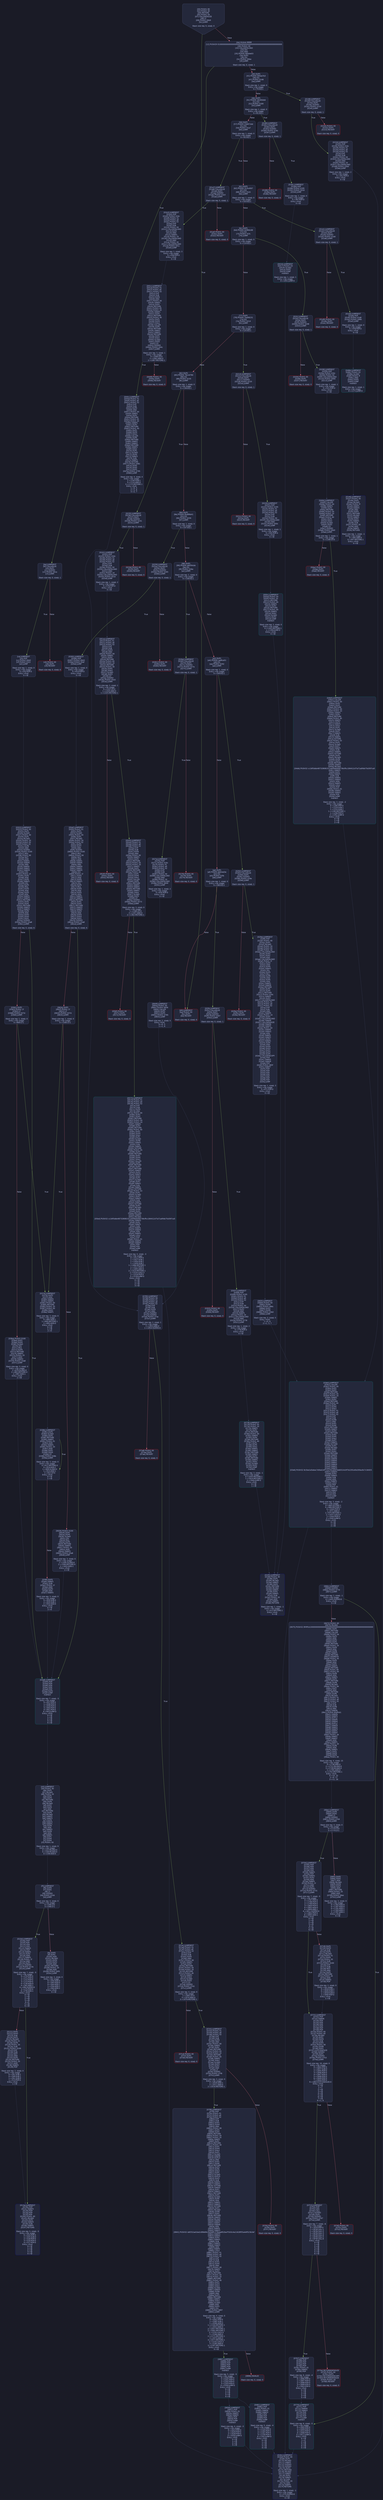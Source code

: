 digraph G {
    node [shape=box, style="filled, rounded", color="#565f89", fontcolor="#c0caf5", fontname="Helvetica", fillcolor="#24283b"];
    edge [color="#414868", fontcolor="#c0caf5", fontname="Helvetica"];
    bgcolor="#1a1b26";
    0 [ label = "[00] PUSH1 80
[02] PUSH1 40
[04] MSTORE
[05] PUSH1 04
[07] CALLDATASIZE
[08] LT
[09] PUSH2 00b9
[0c] JUMPI

Stack size req: 0, sizeΔ: 0
" shape = invhouse]
    1 [ label = "[0d] PUSH4 ffffffff
[12] PUSH29 0100000000000000000000000000000000000000000000000000000000
[30] PUSH1 00
[32] CALLDATALOAD
[33] DIV
[34] AND
[35] PUSH4 06fdde03
[3a] DUP2
[3b] EQ
[3c] PUSH2 00be
[3f] JUMPI

Stack size req: 0, sizeΔ: 1
"]
    2 [ label = "[40] DUP1
[41] PUSH4 095ea7b3
[46] EQ
[47] PUSH2 0148
[4a] JUMPI

Stack size req: 1, sizeΔ: 0
Entry->Op usage:
	0->70:EQ:1
"]
    3 [ label = "[4b] DUP1
[4c] PUSH4 18160ddd
[51] EQ
[52] PUSH2 0180
[55] JUMPI

Stack size req: 1, sizeΔ: 0
Entry->Op usage:
	0->81:EQ:1
"]
    4 [ label = "[56] DUP1
[57] PUSH4 23b872dd
[5c] EQ
[5d] PUSH2 01a7
[60] JUMPI

Stack size req: 1, sizeΔ: 0
Entry->Op usage:
	0->92:EQ:1
"]
    5 [ label = "[61] DUP1
[62] PUSH4 313ce567
[67] EQ
[68] PUSH2 01d1
[6b] JUMPI

Stack size req: 1, sizeΔ: 0
Entry->Op usage:
	0->103:EQ:1
"]
    6 [ label = "[6c] DUP1
[6d] PUSH4 42966c68
[72] EQ
[73] PUSH2 01fc
[76] JUMPI

Stack size req: 1, sizeΔ: 0
Entry->Op usage:
	0->114:EQ:1
"]
    7 [ label = "[77] DUP1
[78] PUSH4 70a08231
[7d] EQ
[7e] PUSH2 0214
[81] JUMPI

Stack size req: 1, sizeΔ: 0
Entry->Op usage:
	0->125:EQ:1
"]
    8 [ label = "[82] DUP1
[83] PUSH4 79cc6790
[88] EQ
[89] PUSH2 0235
[8c] JUMPI

Stack size req: 1, sizeΔ: 0
Entry->Op usage:
	0->136:EQ:1
"]
    9 [ label = "[8d] DUP1
[8e] PUSH4 95d89b41
[93] EQ
[94] PUSH2 0259
[97] JUMPI

Stack size req: 1, sizeΔ: 0
Entry->Op usage:
	0->147:EQ:1
"]
    10 [ label = "[98] DUP1
[99] PUSH4 a9059cbb
[9e] EQ
[9f] PUSH2 026e
[a2] JUMPI

Stack size req: 1, sizeΔ: 0
Entry->Op usage:
	0->158:EQ:1
"]
    11 [ label = "[a3] DUP1
[a4] PUSH4 cae9ca51
[a9] EQ
[aa] PUSH2 0292
[ad] JUMPI

Stack size req: 1, sizeΔ: 0
Entry->Op usage:
	0->169:EQ:1
"]
    12 [ label = "[ae] DUP1
[af] PUSH4 dd62ed3e
[b4] EQ
[b5] PUSH2 02fb
[b8] JUMPI

Stack size req: 1, sizeΔ: 0
Entry->Op usage:
	0->180:EQ:1
"]
    13 [ label = "[b9] JUMPDEST
[ba] PUSH1 00
[bc] DUP1
[bd] REVERT

Stack size req: 0, sizeΔ: 0
" color = "red"]
    14 [ label = "[be] JUMPDEST
[bf] CALLVALUE
[c0] DUP1
[c1] ISZERO
[c2] PUSH2 00ca
[c5] JUMPI

Stack size req: 0, sizeΔ: 1
"]
    15 [ label = "[c6] PUSH1 00
[c8] DUP1
[c9] REVERT

Stack size req: 0, sizeΔ: 0
" color = "red"]
    16 [ label = "[ca] JUMPDEST
[cb] POP
[cc] PUSH2 00d3
[cf] PUSH2 0322
[d2] JUMP

Stack size req: 1, sizeΔ: 0
Entry->Op usage:
	0->203:POP:0
Entry->Exit:
	0->😵
"]
    17 [ label = "[d3] JUMPDEST
[d4] PUSH1 40
[d6] DUP1
[d7] MLOAD
[d8] PUSH1 20
[da] DUP1
[db] DUP3
[dc] MSTORE
[dd] DUP4
[de] MLOAD
[df] DUP2
[e0] DUP4
[e1] ADD
[e2] MSTORE
[e3] DUP4
[e4] MLOAD
[e5] SWAP2
[e6] SWAP3
[e7] DUP4
[e8] SWAP3
[e9] SWAP1
[ea] DUP4
[eb] ADD
[ec] SWAP2
[ed] DUP6
[ee] ADD
[ef] SWAP1
[f0] DUP1
[f1] DUP4
[f2] DUP4
[f3] PUSH1 00

Stack size req: 1, sizeΔ: 9
Entry->Op usage:
	0->222:MLOAD:0
	0->228:MLOAD:0
	0->238:ADD:0
"]
    18 [ label = "[f5] JUMPDEST
[f6] DUP4
[f7] DUP2
[f8] LT
[f9] ISZERO
[fa] PUSH2 010d
[fd] JUMPI

Stack size req: 4, sizeΔ: 0
Entry->Op usage:
	0->248:LT:0
	3->248:LT:1
"]
    19 [ label = "[fe] DUP2
[ff] DUP2
[0100] ADD
[0101] MLOAD
[0102] DUP4
[0103] DUP3
[0104] ADD
[0105] MSTORE
[0106] PUSH1 20
[0108] ADD
[0109] PUSH2 00f5
[010c] JUMP

Stack size req: 3, sizeΔ: 0
Entry->Op usage:
	0->256:ADD:0
	0->260:ADD:0
	0->264:ADD:1
	1->256:ADD:1
	2->260:ADD:1
Entry->Exit:
	0->😵
"]
    20 [ label = "[010d] JUMPDEST
[010e] POP
[010f] POP
[0110] POP
[0111] POP
[0112] SWAP1
[0113] POP
[0114] SWAP1
[0115] DUP2
[0116] ADD
[0117] SWAP1
[0118] PUSH1 1f
[011a] AND
[011b] DUP1
[011c] ISZERO
[011d] PUSH2 013a
[0120] JUMPI

Stack size req: 7, sizeΔ: -5
Entry->Op usage:
	0->270:POP:0
	1->271:POP:0
	2->272:POP:0
	3->273:POP:0
	4->278:ADD:0
	4->282:AND:1
	4->284:ISZERO:0
	5->275:POP:0
	6->278:ADD:1
Entry->Exit:
	0->😵
	1->😵
	2->😵
	3->😵
	4->0
	5->😵
	6->😵
"]
    21 [ label = "[0121] DUP1
[0122] DUP3
[0123] SUB
[0124] DUP1
[0125] MLOAD
[0126] PUSH1 01
[0128] DUP4
[0129] PUSH1 20
[012b] SUB
[012c] PUSH2 0100
[012f] EXP
[0130] SUB
[0131] NOT
[0132] AND
[0133] DUP2
[0134] MSTORE
[0135] PUSH1 20
[0137] ADD
[0138] SWAP2
[0139] POP

Stack size req: 2, sizeΔ: 0
Entry->Op usage:
	0->291:SUB:1
	0->299:SUB:1
	1->291:SUB:0
	1->313:POP:0
Entry->Exit:
	1->😵
"]
    22 [ label = "[013a] JUMPDEST
[013b] POP
[013c] SWAP3
[013d] POP
[013e] POP
[013f] POP
[0140] PUSH1 40
[0142] MLOAD
[0143] DUP1
[0144] SWAP2
[0145] SUB
[0146] SWAP1
[0147] RETURN

Stack size req: 5, sizeΔ: -5
Entry->Op usage:
	0->315:POP:0
	1->325:SUB:0
	2->318:POP:0
	3->319:POP:0
	4->317:POP:0
Entry->Exit:
	0->😵
	1->😵
	2->😵
	3->😵
	4->😵
" color = "darkblue"]
    23 [ label = "[0148] JUMPDEST
[0149] CALLVALUE
[014a] DUP1
[014b] ISZERO
[014c] PUSH2 0154
[014f] JUMPI

Stack size req: 0, sizeΔ: 1
"]
    24 [ label = "[0150] PUSH1 00
[0152] DUP1
[0153] REVERT

Stack size req: 0, sizeΔ: 0
" color = "red"]
    25 [ label = "[0154] JUMPDEST
[0155] POP
[0156] PUSH2 016c
[0159] PUSH1 01
[015b] PUSH1 a0
[015d] PUSH1 02
[015f] EXP
[0160] SUB
[0161] PUSH1 04
[0163] CALLDATALOAD
[0164] AND
[0165] PUSH1 24
[0167] CALLDATALOAD
[0168] PUSH2 03b0
[016b] JUMP

Stack size req: 1, sizeΔ: 2
Entry->Op usage:
	0->341:POP:0
Entry->Exit:
	0->😵
"]
    26 [ label = "[016c] JUMPDEST
[016d] PUSH1 40
[016f] DUP1
[0170] MLOAD
[0171] SWAP2
[0172] ISZERO
[0173] ISZERO
[0174] DUP3
[0175] MSTORE
[0176] MLOAD
[0177] SWAP1
[0178] DUP2
[0179] SWAP1
[017a] SUB
[017b] PUSH1 20
[017d] ADD
[017e] SWAP1
[017f] RETURN

Stack size req: 1, sizeΔ: -1
Entry->Op usage:
	0->370:ISZERO:0
Entry->Exit:
	0->😵
" color = "darkblue"]
    27 [ label = "[0180] JUMPDEST
[0181] CALLVALUE
[0182] DUP1
[0183] ISZERO
[0184] PUSH2 018c
[0187] JUMPI

Stack size req: 0, sizeΔ: 1
"]
    28 [ label = "[0188] PUSH1 00
[018a] DUP1
[018b] REVERT

Stack size req: 0, sizeΔ: 0
" color = "red"]
    29 [ label = "[018c] JUMPDEST
[018d] POP
[018e] PUSH2 0195
[0191] PUSH2 0416
[0194] JUMP

Stack size req: 1, sizeΔ: 0
Entry->Op usage:
	0->397:POP:0
Entry->Exit:
	0->😵
"]
    30 [ label = "[0195] JUMPDEST
[0196] PUSH1 40
[0198] DUP1
[0199] MLOAD
[019a] SWAP2
[019b] DUP3
[019c] MSTORE
[019d] MLOAD
[019e] SWAP1
[019f] DUP2
[01a0] SWAP1
[01a1] SUB
[01a2] PUSH1 20
[01a4] ADD
[01a5] SWAP1
[01a6] RETURN

Stack size req: 1, sizeΔ: -1
Entry->Op usage:
	0->412:MSTORE:1
Entry->Exit:
	0->😵
" color = "darkblue"]
    31 [ label = "[01a7] JUMPDEST
[01a8] CALLVALUE
[01a9] DUP1
[01aa] ISZERO
[01ab] PUSH2 01b3
[01ae] JUMPI

Stack size req: 0, sizeΔ: 1
"]
    32 [ label = "[01af] PUSH1 00
[01b1] DUP1
[01b2] REVERT

Stack size req: 0, sizeΔ: 0
" color = "red"]
    33 [ label = "[01b3] JUMPDEST
[01b4] POP
[01b5] PUSH2 016c
[01b8] PUSH1 01
[01ba] PUSH1 a0
[01bc] PUSH1 02
[01be] EXP
[01bf] SUB
[01c0] PUSH1 04
[01c2] CALLDATALOAD
[01c3] DUP2
[01c4] AND
[01c5] SWAP1
[01c6] PUSH1 24
[01c8] CALLDATALOAD
[01c9] AND
[01ca] PUSH1 44
[01cc] CALLDATALOAD
[01cd] PUSH2 041c
[01d0] JUMP

Stack size req: 1, sizeΔ: 3
Entry->Op usage:
	0->436:POP:0
Entry->Exit:
	0->😵
"]
    34 [ label = "[01d1] JUMPDEST
[01d2] CALLVALUE
[01d3] DUP1
[01d4] ISZERO
[01d5] PUSH2 01dd
[01d8] JUMPI

Stack size req: 0, sizeΔ: 1
"]
    35 [ label = "[01d9] PUSH1 00
[01db] DUP1
[01dc] REVERT

Stack size req: 0, sizeΔ: 0
" color = "red"]
    36 [ label = "[01dd] JUMPDEST
[01de] POP
[01df] PUSH2 01e6
[01e2] PUSH2 048b
[01e5] JUMP

Stack size req: 1, sizeΔ: 0
Entry->Op usage:
	0->478:POP:0
Entry->Exit:
	0->😵
"]
    37 [ label = "[01e6] JUMPDEST
[01e7] PUSH1 40
[01e9] DUP1
[01ea] MLOAD
[01eb] PUSH1 ff
[01ed] SWAP1
[01ee] SWAP3
[01ef] AND
[01f0] DUP3
[01f1] MSTORE
[01f2] MLOAD
[01f3] SWAP1
[01f4] DUP2
[01f5] SWAP1
[01f6] SUB
[01f7] PUSH1 20
[01f9] ADD
[01fa] SWAP1
[01fb] RETURN

Stack size req: 1, sizeΔ: -1
Entry->Op usage:
	0->495:AND:0
	0->497:MSTORE:1
Entry->Exit:
	0->😵
" color = "darkblue"]
    38 [ label = "[01fc] JUMPDEST
[01fd] CALLVALUE
[01fe] DUP1
[01ff] ISZERO
[0200] PUSH2 0208
[0203] JUMPI

Stack size req: 0, sizeΔ: 1
"]
    39 [ label = "[0204] PUSH1 00
[0206] DUP1
[0207] REVERT

Stack size req: 0, sizeΔ: 0
" color = "red"]
    40 [ label = "[0208] JUMPDEST
[0209] POP
[020a] PUSH2 016c
[020d] PUSH1 04
[020f] CALLDATALOAD
[0210] PUSH2 0494
[0213] JUMP

Stack size req: 1, sizeΔ: 1
Entry->Op usage:
	0->521:POP:0
Entry->Exit:
	0->😵
"]
    41 [ label = "[0214] JUMPDEST
[0215] CALLVALUE
[0216] DUP1
[0217] ISZERO
[0218] PUSH2 0220
[021b] JUMPI

Stack size req: 0, sizeΔ: 1
"]
    42 [ label = "[021c] PUSH1 00
[021e] DUP1
[021f] REVERT

Stack size req: 0, sizeΔ: 0
" color = "red"]
    43 [ label = "[0220] JUMPDEST
[0221] POP
[0222] PUSH2 0195
[0225] PUSH1 01
[0227] PUSH1 a0
[0229] PUSH1 02
[022b] EXP
[022c] SUB
[022d] PUSH1 04
[022f] CALLDATALOAD
[0230] AND
[0231] PUSH2 050c
[0234] JUMP

Stack size req: 1, sizeΔ: 1
Entry->Op usage:
	0->545:POP:0
Entry->Exit:
	0->😵
"]
    44 [ label = "[0235] JUMPDEST
[0236] CALLVALUE
[0237] DUP1
[0238] ISZERO
[0239] PUSH2 0241
[023c] JUMPI

Stack size req: 0, sizeΔ: 1
"]
    45 [ label = "[023d] PUSH1 00
[023f] DUP1
[0240] REVERT

Stack size req: 0, sizeΔ: 0
" color = "red"]
    46 [ label = "[0241] JUMPDEST
[0242] POP
[0243] PUSH2 016c
[0246] PUSH1 01
[0248] PUSH1 a0
[024a] PUSH1 02
[024c] EXP
[024d] SUB
[024e] PUSH1 04
[0250] CALLDATALOAD
[0251] AND
[0252] PUSH1 24
[0254] CALLDATALOAD
[0255] PUSH2 051e
[0258] JUMP

Stack size req: 1, sizeΔ: 2
Entry->Op usage:
	0->578:POP:0
Entry->Exit:
	0->😵
"]
    47 [ label = "[0259] JUMPDEST
[025a] CALLVALUE
[025b] DUP1
[025c] ISZERO
[025d] PUSH2 0265
[0260] JUMPI

Stack size req: 0, sizeΔ: 1
"]
    48 [ label = "[0261] PUSH1 00
[0263] DUP1
[0264] REVERT

Stack size req: 0, sizeΔ: 0
" color = "red"]
    49 [ label = "[0265] JUMPDEST
[0266] POP
[0267] PUSH2 00d3
[026a] PUSH2 05ef
[026d] JUMP

Stack size req: 1, sizeΔ: 0
Entry->Op usage:
	0->614:POP:0
Entry->Exit:
	0->😵
"]
    50 [ label = "[026e] JUMPDEST
[026f] CALLVALUE
[0270] DUP1
[0271] ISZERO
[0272] PUSH2 027a
[0275] JUMPI

Stack size req: 0, sizeΔ: 1
"]
    51 [ label = "[0276] PUSH1 00
[0278] DUP1
[0279] REVERT

Stack size req: 0, sizeΔ: 0
" color = "red"]
    52 [ label = "[027a] JUMPDEST
[027b] POP
[027c] PUSH2 016c
[027f] PUSH1 01
[0281] PUSH1 a0
[0283] PUSH1 02
[0285] EXP
[0286] SUB
[0287] PUSH1 04
[0289] CALLDATALOAD
[028a] AND
[028b] PUSH1 24
[028d] CALLDATALOAD
[028e] PUSH2 0649
[0291] JUMP

Stack size req: 1, sizeΔ: 2
Entry->Op usage:
	0->635:POP:0
Entry->Exit:
	0->😵
"]
    53 [ label = "[0292] JUMPDEST
[0293] CALLVALUE
[0294] DUP1
[0295] ISZERO
[0296] PUSH2 029e
[0299] JUMPI

Stack size req: 0, sizeΔ: 1
"]
    54 [ label = "[029a] PUSH1 00
[029c] DUP1
[029d] REVERT

Stack size req: 0, sizeΔ: 0
" color = "red"]
    55 [ label = "[029e] JUMPDEST
[029f] POP
[02a0] PUSH1 40
[02a2] DUP1
[02a3] MLOAD
[02a4] PUSH1 20
[02a6] PUSH1 04
[02a8] PUSH1 44
[02aa] CALLDATALOAD
[02ab] DUP2
[02ac] DUP2
[02ad] ADD
[02ae] CALLDATALOAD
[02af] PUSH1 1f
[02b1] DUP2
[02b2] ADD
[02b3] DUP5
[02b4] SWAP1
[02b5] DIV
[02b6] DUP5
[02b7] MUL
[02b8] DUP6
[02b9] ADD
[02ba] DUP5
[02bb] ADD
[02bc] SWAP1
[02bd] SWAP6
[02be] MSTORE
[02bf] DUP5
[02c0] DUP5
[02c1] MSTORE
[02c2] PUSH2 016c
[02c5] SWAP5
[02c6] DUP3
[02c7] CALLDATALOAD
[02c8] PUSH1 01
[02ca] PUSH1 a0
[02cc] PUSH1 02
[02ce] EXP
[02cf] SUB
[02d0] AND
[02d1] SWAP5
[02d2] PUSH1 24
[02d4] DUP1
[02d5] CALLDATALOAD
[02d6] SWAP6
[02d7] CALLDATASIZE
[02d8] SWAP6
[02d9] SWAP5
[02da] PUSH1 64
[02dc] SWAP5
[02dd] SWAP3
[02de] ADD
[02df] SWAP2
[02e0] SWAP1
[02e1] DUP2
[02e2] SWAP1
[02e3] DUP5
[02e4] ADD
[02e5] DUP4
[02e6] DUP3
[02e7] DUP1
[02e8] DUP3
[02e9] DUP5
[02ea] CALLDATACOPY
[02eb] POP
[02ec] SWAP5
[02ed] SWAP8
[02ee] POP
[02ef] PUSH2 065f
[02f2] SWAP7
[02f3] POP
[02f4] POP
[02f5] POP
[02f6] POP
[02f7] POP
[02f8] POP
[02f9] POP
[02fa] JUMP

Stack size req: 1, sizeΔ: 3
Entry->Op usage:
	0->671:POP:0
Entry->Exit:
	0->😵
"]
    56 [ label = "[02fb] JUMPDEST
[02fc] CALLVALUE
[02fd] DUP1
[02fe] ISZERO
[02ff] PUSH2 0307
[0302] JUMPI

Stack size req: 0, sizeΔ: 1
"]
    57 [ label = "[0303] PUSH1 00
[0305] DUP1
[0306] REVERT

Stack size req: 0, sizeΔ: 0
" color = "red"]
    58 [ label = "[0307] JUMPDEST
[0308] POP
[0309] PUSH2 0195
[030c] PUSH1 01
[030e] PUSH1 a0
[0310] PUSH1 02
[0312] EXP
[0313] SUB
[0314] PUSH1 04
[0316] CALLDATALOAD
[0317] DUP2
[0318] AND
[0319] SWAP1
[031a] PUSH1 24
[031c] CALLDATALOAD
[031d] AND
[031e] PUSH2 0778
[0321] JUMP

Stack size req: 1, sizeΔ: 2
Entry->Op usage:
	0->776:POP:0
Entry->Exit:
	0->😵
"]
    59 [ label = "[0322] JUMPDEST
[0323] PUSH1 00
[0325] DUP1
[0326] SLOAD
[0327] PUSH1 40
[0329] DUP1
[032a] MLOAD
[032b] PUSH1 20
[032d] PUSH1 02
[032f] PUSH1 01
[0331] DUP6
[0332] AND
[0333] ISZERO
[0334] PUSH2 0100
[0337] MUL
[0338] PUSH1 00
[033a] NOT
[033b] ADD
[033c] SWAP1
[033d] SWAP5
[033e] AND
[033f] SWAP4
[0340] SWAP1
[0341] SWAP4
[0342] DIV
[0343] PUSH1 1f
[0345] DUP2
[0346] ADD
[0347] DUP5
[0348] SWAP1
[0349] DIV
[034a] DUP5
[034b] MUL
[034c] DUP3
[034d] ADD
[034e] DUP5
[034f] ADD
[0350] SWAP1
[0351] SWAP3
[0352] MSTORE
[0353] DUP2
[0354] DUP2
[0355] MSTORE
[0356] SWAP3
[0357] SWAP2
[0358] DUP4
[0359] ADD
[035a] DUP3
[035b] DUP3
[035c] DUP1
[035d] ISZERO
[035e] PUSH2 03a8
[0361] JUMPI

Stack size req: 0, sizeΔ: 6
"]
    60 [ label = "[0362] DUP1
[0363] PUSH1 1f
[0365] LT
[0366] PUSH2 037d
[0369] JUMPI

Stack size req: 1, sizeΔ: 0
Entry->Op usage:
	0->869:LT:1
"]
    61 [ label = "[036a] PUSH2 0100
[036d] DUP1
[036e] DUP4
[036f] SLOAD
[0370] DIV
[0371] MUL
[0372] DUP4
[0373] MSTORE
[0374] SWAP2
[0375] PUSH1 20
[0377] ADD
[0378] SWAP2
[0379] PUSH2 03a8
[037c] JUMP

Stack size req: 3, sizeΔ: 0
Entry->Op usage:
	1->879:SLOAD:0
	2->883:MSTORE:0
	2->887:ADD:1
Entry->Exit:
	2->😵
"]
    62 [ label = "[037d] JUMPDEST
[037e] DUP3
[037f] ADD
[0380] SWAP2
[0381] SWAP1
[0382] PUSH1 00
[0384] MSTORE
[0385] PUSH1 20
[0387] PUSH1 00
[0389] SHA3
[038a] SWAP1

Stack size req: 3, sizeΔ: 0
Entry->Op usage:
	0->895:ADD:1
	1->900:MSTORE:1
	2->895:ADD:0
Entry->Exit:
	0->😵
	1->😵
	2->0
"]
    63 [ label = "[038b] JUMPDEST
[038c] DUP2
[038d] SLOAD
[038e] DUP2
[038f] MSTORE
[0390] SWAP1
[0391] PUSH1 01
[0393] ADD
[0394] SWAP1
[0395] PUSH1 20
[0397] ADD
[0398] DUP1
[0399] DUP4
[039a] GT
[039b] PUSH2 038b
[039e] JUMPI

Stack size req: 3, sizeΔ: 0
Entry->Op usage:
	0->911:MSTORE:0
	0->919:ADD:1
	1->909:SLOAD:0
	1->915:ADD:1
	2->922:GT:0
Entry->Exit:
	0->😵
	1->😵
"]
    64 [ label = "[039f] DUP3
[03a0] SWAP1
[03a1] SUB
[03a2] PUSH1 1f
[03a4] AND
[03a5] DUP3
[03a6] ADD
[03a7] SWAP2

Stack size req: 3, sizeΔ: 0
Entry->Op usage:
	0->929:SUB:0
	2->929:SUB:1
	2->934:ADD:0
Entry->Exit:
	0->😵
	2->0
"]
    65 [ label = "[03a8] JUMPDEST
[03a9] POP
[03aa] POP
[03ab] POP
[03ac] POP
[03ad] POP
[03ae] DUP2
[03af] JUMP
Indirect!

Stack size req: 7, sizeΔ: -5
Entry->Op usage:
	0->937:POP:0
	1->938:POP:0
	2->939:POP:0
	3->940:POP:0
	4->941:POP:0
	6->943:JUMP:0
Entry->Exit:
	0->😵
	1->😵
	2->😵
	3->😵
	4->😵
" color = "teal"]
    66 [ label = "[03b0] JUMPDEST
[03b1] CALLER
[03b2] PUSH1 00
[03b4] DUP2
[03b5] DUP2
[03b6] MSTORE
[03b7] PUSH1 05
[03b9] PUSH1 20
[03bb] SWAP1
[03bc] DUP2
[03bd] MSTORE
[03be] PUSH1 40
[03c0] DUP1
[03c1] DUP4
[03c2] SHA3
[03c3] PUSH1 01
[03c5] PUSH1 a0
[03c7] PUSH1 02
[03c9] EXP
[03ca] SUB
[03cb] DUP8
[03cc] AND
[03cd] DUP1
[03ce] DUP6
[03cf] MSTORE
[03d0] SWAP1
[03d1] DUP4
[03d2] MSTORE
[03d3] DUP2
[03d4] DUP5
[03d5] SHA3
[03d6] DUP7
[03d7] SWAP1
[03d8] SSTORE
[03d9] DUP2
[03da] MLOAD
[03db] DUP7
[03dc] DUP2
[03dd] MSTORE
[03de] SWAP2
[03df] MLOAD
[03e0] SWAP4
[03e1] SWAP5
[03e2] SWAP1
[03e3] SWAP4
[03e4] SWAP1
[03e5] SWAP3
[03e6] PUSH32 8c5be1e5ebec7d5bd14f71427d1e84f3dd0314c0f7b2291e5b200ac8c7c3b925
[0407] SWAP3
[0408] DUP3
[0409] SWAP1
[040a] SUB
[040b] ADD
[040c] SWAP1
[040d] LOG3
[040e] POP
[040f] PUSH1 01
[0411] SWAP3
[0412] SWAP2
[0413] POP
[0414] POP
[0415] JUMP
Indirect!

Stack size req: 3, sizeΔ: -2
Entry->Op usage:
	0->984:SSTORE:1
	0->989:MSTORE:1
	0->1044:POP:0
	1->972:AND:0
	1->975:MSTORE:1
	1->1037:LOG3:4
	1->1043:POP:0
	2->1045:JUMP:0
Entry->Exit:
	0->😵
	1->😵
	2->😵
" color = "teal"]
    67 [ label = "[0416] JUMPDEST
[0417] PUSH1 03
[0419] SLOAD
[041a] DUP2
[041b] JUMP
Indirect!

Stack size req: 1, sizeΔ: 1
Entry->Op usage:
	0->1051:JUMP:0
" color = "teal"]
    68 [ label = "[041c] JUMPDEST
[041d] PUSH1 01
[041f] PUSH1 a0
[0421] PUSH1 02
[0423] EXP
[0424] SUB
[0425] DUP4
[0426] AND
[0427] PUSH1 00
[0429] SWAP1
[042a] DUP2
[042b] MSTORE
[042c] PUSH1 05
[042e] PUSH1 20
[0430] SWAP1
[0431] DUP2
[0432] MSTORE
[0433] PUSH1 40
[0435] DUP1
[0436] DUP4
[0437] SHA3
[0438] CALLER
[0439] DUP5
[043a] MSTORE
[043b] SWAP1
[043c] SWAP2
[043d] MSTORE
[043e] DUP2
[043f] SHA3
[0440] SLOAD
[0441] DUP3
[0442] GT
[0443] ISZERO
[0444] PUSH2 044c
[0447] JUMPI

Stack size req: 3, sizeΔ: 1
Entry->Op usage:
	0->1090:GT:0
	2->1062:AND:0
	2->1067:MSTORE:1
"]
    69 [ label = "[0448] PUSH1 00
[044a] DUP1
[044b] REVERT

Stack size req: 0, sizeΔ: 0
" color = "red"]
    70 [ label = "[044c] JUMPDEST
[044d] PUSH1 01
[044f] PUSH1 a0
[0451] PUSH1 02
[0453] EXP
[0454] SUB
[0455] DUP5
[0456] AND
[0457] PUSH1 00
[0459] SWAP1
[045a] DUP2
[045b] MSTORE
[045c] PUSH1 05
[045e] PUSH1 20
[0460] SWAP1
[0461] DUP2
[0462] MSTORE
[0463] PUSH1 40
[0465] DUP1
[0466] DUP4
[0467] SHA3
[0468] CALLER
[0469] DUP5
[046a] MSTORE
[046b] SWAP1
[046c] SWAP2
[046d] MSTORE
[046e] SWAP1
[046f] SHA3
[0470] DUP1
[0471] SLOAD
[0472] DUP4
[0473] SWAP1
[0474] SUB
[0475] SWAP1
[0476] SSTORE
[0477] PUSH2 0481
[047a] DUP5
[047b] DUP5
[047c] DUP5
[047d] PUSH2 0795
[0480] JUMP

Stack size req: 4, sizeΔ: 4
Entry->Op usage:
	1->1140:SUB:1
	3->1110:AND:0
	3->1115:MSTORE:1
Entry->Exit:
	1->0, 5
	2->1, 6
	3->2, 7
"]
    71 [ label = "[0481] JUMPDEST
[0482] POP
[0483] PUSH1 01
[0485] SWAP4
[0486] SWAP3
[0487] POP
[0488] POP
[0489] POP
[048a] JUMP
Indirect!

Stack size req: 5, sizeΔ: -4
Entry->Op usage:
	0->1154:POP:0
	1->1160:POP:0
	2->1161:POP:0
	3->1159:POP:0
	4->1162:JUMP:0
Entry->Exit:
	0->😵
	1->😵
	2->😵
	3->😵
	4->😵
" color = "teal"]
    72 [ label = "[048b] JUMPDEST
[048c] PUSH1 02
[048e] SLOAD
[048f] PUSH1 ff
[0491] AND
[0492] DUP2
[0493] JUMP
Indirect!

Stack size req: 1, sizeΔ: 1
Entry->Op usage:
	0->1171:JUMP:0
" color = "teal"]
    73 [ label = "[0494] JUMPDEST
[0495] CALLER
[0496] PUSH1 00
[0498] SWAP1
[0499] DUP2
[049a] MSTORE
[049b] PUSH1 04
[049d] PUSH1 20
[049f] MSTORE
[04a0] PUSH1 40
[04a2] DUP2
[04a3] SHA3
[04a4] SLOAD
[04a5] DUP3
[04a6] GT
[04a7] ISZERO
[04a8] PUSH2 04b0
[04ab] JUMPI

Stack size req: 1, sizeΔ: 1
Entry->Op usage:
	0->1190:GT:0
"]
    74 [ label = "[04ac] PUSH1 00
[04ae] DUP1
[04af] REVERT

Stack size req: 0, sizeΔ: 0
" color = "red"]
    75 [ label = "[04b0] JUMPDEST
[04b1] CALLER
[04b2] PUSH1 00
[04b4] DUP2
[04b5] DUP2
[04b6] MSTORE
[04b7] PUSH1 04
[04b9] PUSH1 20
[04bb] SWAP1
[04bc] DUP2
[04bd] MSTORE
[04be] PUSH1 40
[04c0] SWAP2
[04c1] DUP3
[04c2] SWAP1
[04c3] SHA3
[04c4] DUP1
[04c5] SLOAD
[04c6] DUP7
[04c7] SWAP1
[04c8] SUB
[04c9] SWAP1
[04ca] SSTORE
[04cb] PUSH1 03
[04cd] DUP1
[04ce] SLOAD
[04cf] DUP7
[04d0] SWAP1
[04d1] SUB
[04d2] SWAP1
[04d3] SSTORE
[04d4] DUP2
[04d5] MLOAD
[04d6] DUP6
[04d7] DUP2
[04d8] MSTORE
[04d9] SWAP2
[04da] MLOAD
[04db] PUSH32 cc16f5dbb4873280815c1ee09dbd06736cffcc184412cf7a71a0fdb75d397ca5
[04fc] SWAP3
[04fd] DUP2
[04fe] SWAP1
[04ff] SUB
[0500] SWAP1
[0501] SWAP2
[0502] ADD
[0503] SWAP1
[0504] LOG2
[0505] POP
[0506] PUSH1 01
[0508] SWAP2
[0509] SWAP1
[050a] POP
[050b] JUMP
Indirect!

Stack size req: 3, sizeΔ: -2
Entry->Op usage:
	0->1285:POP:0
	1->1224:SUB:1
	1->1233:SUB:1
	1->1240:MSTORE:1
	1->1290:POP:0
	2->1291:JUMP:0
Entry->Exit:
	0->😵
	1->😵
	2->😵
" color = "teal"]
    76 [ label = "[050c] JUMPDEST
[050d] PUSH1 04
[050f] PUSH1 20
[0511] MSTORE
[0512] PUSH1 00
[0514] SWAP1
[0515] DUP2
[0516] MSTORE
[0517] PUSH1 40
[0519] SWAP1
[051a] SHA3
[051b] SLOAD
[051c] DUP2
[051d] JUMP
Indirect!

Stack size req: 2, sizeΔ: 0
Entry->Op usage:
	0->1302:MSTORE:1
	1->1309:JUMP:0
Entry->Exit:
	0->😵
" color = "teal"]
    77 [ label = "[051e] JUMPDEST
[051f] PUSH1 01
[0521] PUSH1 a0
[0523] PUSH1 02
[0525] EXP
[0526] SUB
[0527] DUP3
[0528] AND
[0529] PUSH1 00
[052b] SWAP1
[052c] DUP2
[052d] MSTORE
[052e] PUSH1 04
[0530] PUSH1 20
[0532] MSTORE
[0533] PUSH1 40
[0535] DUP2
[0536] SHA3
[0537] SLOAD
[0538] DUP3
[0539] GT
[053a] ISZERO
[053b] PUSH2 0543
[053e] JUMPI

Stack size req: 2, sizeΔ: 1
Entry->Op usage:
	0->1337:GT:0
	1->1320:AND:0
	1->1325:MSTORE:1
"]
    78 [ label = "[053f] PUSH1 00
[0541] DUP1
[0542] REVERT

Stack size req: 0, sizeΔ: 0
" color = "red"]
    79 [ label = "[0543] JUMPDEST
[0544] PUSH1 01
[0546] PUSH1 a0
[0548] PUSH1 02
[054a] EXP
[054b] SUB
[054c] DUP4
[054d] AND
[054e] PUSH1 00
[0550] SWAP1
[0551] DUP2
[0552] MSTORE
[0553] PUSH1 05
[0555] PUSH1 20
[0557] SWAP1
[0558] DUP2
[0559] MSTORE
[055a] PUSH1 40
[055c] DUP1
[055d] DUP4
[055e] SHA3
[055f] CALLER
[0560] DUP5
[0561] MSTORE
[0562] SWAP1
[0563] SWAP2
[0564] MSTORE
[0565] SWAP1
[0566] SHA3
[0567] SLOAD
[0568] DUP3
[0569] GT
[056a] ISZERO
[056b] PUSH2 0573
[056e] JUMPI

Stack size req: 3, sizeΔ: 0
Entry->Op usage:
	1->1385:GT:0
	2->1357:AND:0
	2->1362:MSTORE:1
"]
    80 [ label = "[056f] PUSH1 00
[0571] DUP1
[0572] REVERT

Stack size req: 0, sizeΔ: 0
" color = "red"]
    81 [ label = "[0573] JUMPDEST
[0574] PUSH1 01
[0576] PUSH1 a0
[0578] PUSH1 02
[057a] EXP
[057b] SUB
[057c] DUP4
[057d] AND
[057e] PUSH1 00
[0580] DUP2
[0581] DUP2
[0582] MSTORE
[0583] PUSH1 04
[0585] PUSH1 20
[0587] SWAP1
[0588] DUP2
[0589] MSTORE
[058a] PUSH1 40
[058c] DUP1
[058d] DUP4
[058e] SHA3
[058f] DUP1
[0590] SLOAD
[0591] DUP8
[0592] SWAP1
[0593] SUB
[0594] SWAP1
[0595] SSTORE
[0596] PUSH1 05
[0598] DUP3
[0599] MSTORE
[059a] DUP1
[059b] DUP4
[059c] SHA3
[059d] CALLER
[059e] DUP5
[059f] MSTORE
[05a0] DUP3
[05a1] MSTORE
[05a2] SWAP2
[05a3] DUP3
[05a4] SWAP1
[05a5] SHA3
[05a6] DUP1
[05a7] SLOAD
[05a8] DUP7
[05a9] SWAP1
[05aa] SUB
[05ab] SWAP1
[05ac] SSTORE
[05ad] PUSH1 03
[05af] DUP1
[05b0] SLOAD
[05b1] DUP7
[05b2] SWAP1
[05b3] SUB
[05b4] SWAP1
[05b5] SSTORE
[05b6] DUP2
[05b7] MLOAD
[05b8] DUP6
[05b9] DUP2
[05ba] MSTORE
[05bb] SWAP2
[05bc] MLOAD
[05bd] PUSH32 cc16f5dbb4873280815c1ee09dbd06736cffcc184412cf7a71a0fdb75d397ca5
[05de] SWAP3
[05df] DUP2
[05e0] SWAP1
[05e1] SUB
[05e2] SWAP1
[05e3] SWAP2
[05e4] ADD
[05e5] SWAP1
[05e6] LOG2
[05e7] POP
[05e8] PUSH1 01
[05ea] SWAP3
[05eb] SWAP2
[05ec] POP
[05ed] POP
[05ee] JUMP
Indirect!

Stack size req: 4, sizeΔ: -3
Entry->Op usage:
	0->1511:POP:0
	1->1427:SUB:1
	1->1450:SUB:1
	1->1459:SUB:1
	1->1466:MSTORE:1
	1->1517:POP:0
	2->1405:AND:0
	2->1410:MSTORE:1
	2->1510:LOG2:3
	2->1516:POP:0
	3->1518:JUMP:0
Entry->Exit:
	0->😵
	1->😵
	2->😵
	3->😵
" color = "teal"]
    82 [ label = "[05ef] JUMPDEST
[05f0] PUSH1 01
[05f2] DUP1
[05f3] SLOAD
[05f4] PUSH1 40
[05f6] DUP1
[05f7] MLOAD
[05f8] PUSH1 20
[05fa] PUSH1 02
[05fc] DUP5
[05fd] DUP7
[05fe] AND
[05ff] ISZERO
[0600] PUSH2 0100
[0603] MUL
[0604] PUSH1 00
[0606] NOT
[0607] ADD
[0608] SWAP1
[0609] SWAP5
[060a] AND
[060b] SWAP4
[060c] SWAP1
[060d] SWAP4
[060e] DIV
[060f] PUSH1 1f
[0611] DUP2
[0612] ADD
[0613] DUP5
[0614] SWAP1
[0615] DIV
[0616] DUP5
[0617] MUL
[0618] DUP3
[0619] ADD
[061a] DUP5
[061b] ADD
[061c] SWAP1
[061d] SWAP3
[061e] MSTORE
[061f] DUP2
[0620] DUP2
[0621] MSTORE
[0622] SWAP3
[0623] SWAP2
[0624] DUP4
[0625] ADD
[0626] DUP3
[0627] DUP3
[0628] DUP1
[0629] ISZERO
[062a] PUSH2 03a8
[062d] JUMPI

Stack size req: 0, sizeΔ: 6
"]
    83 [ label = "[062e] DUP1
[062f] PUSH1 1f
[0631] LT
[0632] PUSH2 037d
[0635] JUMPI

Stack size req: 1, sizeΔ: 0
Entry->Op usage:
	0->1585:LT:1
"]
    84 [ label = "[0636] PUSH2 0100
[0639] DUP1
[063a] DUP4
[063b] SLOAD
[063c] DIV
[063d] MUL
[063e] DUP4
[063f] MSTORE
[0640] SWAP2
[0641] PUSH1 20
[0643] ADD
[0644] SWAP2
[0645] PUSH2 03a8
[0648] JUMP

Stack size req: 3, sizeΔ: 0
Entry->Op usage:
	1->1595:SLOAD:0
	2->1599:MSTORE:0
	2->1603:ADD:1
Entry->Exit:
	2->😵
"]
    85 [ label = "[0649] JUMPDEST
[064a] PUSH1 00
[064c] PUSH2 0656
[064f] CALLER
[0650] DUP5
[0651] DUP5
[0652] PUSH2 0795
[0655] JUMP

Stack size req: 2, sizeΔ: 5
Entry->Exit:
	0->0, 5
	1->1, 6
"]
    86 [ label = "[0656] JUMPDEST
[0657] POP
[0658] PUSH1 01
[065a] SWAP3
[065b] SWAP2
[065c] POP
[065d] POP
[065e] JUMP
Indirect!

Stack size req: 4, sizeΔ: -3
Entry->Op usage:
	0->1623:POP:0
	1->1629:POP:0
	2->1628:POP:0
	3->1630:JUMP:0
Entry->Exit:
	0->😵
	1->😵
	2->😵
	3->😵
" color = "teal"]
    87 [ label = "[065f] JUMPDEST
[0660] PUSH1 00
[0662] DUP4
[0663] PUSH2 066c
[0666] DUP2
[0667] DUP6
[0668] PUSH2 03b0
[066b] JUMP

Stack size req: 3, sizeΔ: 5
Entry->Exit:
	1->0, 6
	2->1, 3, 7
"]
    88 [ label = "[066c] JUMPDEST
[066d] ISZERO
[066e] PUSH2 0770
[0671] JUMPI

Stack size req: 1, sizeΔ: -1
Entry->Op usage:
	0->1645:ISZERO:0
Entry->Exit:
	0->😵
"]
    89 [ label = "[0672] PUSH1 40
[0674] MLOAD
[0675] PUSH32 8f4ffcb100000000000000000000000000000000000000000000000000000000
[0696] DUP2
[0697] MSTORE
[0698] CALLER
[0699] PUSH1 04
[069b] DUP3
[069c] ADD
[069d] DUP2
[069e] DUP2
[069f] MSTORE
[06a0] PUSH1 24
[06a2] DUP4
[06a3] ADD
[06a4] DUP8
[06a5] SWAP1
[06a6] MSTORE
[06a7] ADDRESS
[06a8] PUSH1 44
[06aa] DUP5
[06ab] ADD
[06ac] DUP2
[06ad] SWAP1
[06ae] MSTORE
[06af] PUSH1 80
[06b1] PUSH1 64
[06b3] DUP6
[06b4] ADD
[06b5] SWAP1
[06b6] DUP2
[06b7] MSTORE
[06b8] DUP8
[06b9] MLOAD
[06ba] PUSH1 84
[06bc] DUP7
[06bd] ADD
[06be] MSTORE
[06bf] DUP8
[06c0] MLOAD
[06c1] PUSH1 01
[06c3] PUSH1 a0
[06c5] PUSH1 02
[06c7] EXP
[06c8] SUB
[06c9] DUP8
[06ca] AND
[06cb] SWAP6
[06cc] PUSH4 8f4ffcb1
[06d1] SWAP6
[06d2] SWAP5
[06d3] DUP12
[06d4] SWAP5
[06d5] SWAP4
[06d6] DUP12
[06d7] SWAP4
[06d8] SWAP2
[06d9] SWAP3
[06da] SWAP1
[06db] SWAP2
[06dc] PUSH1 a4
[06de] SWAP1
[06df] SWAP2
[06e0] ADD
[06e1] SWAP1
[06e2] PUSH1 20
[06e4] DUP6
[06e5] ADD
[06e6] SWAP1
[06e7] DUP1
[06e8] DUP4
[06e9] DUP4
[06ea] PUSH1 00

Stack size req: 4, sizeΔ: 15
Entry->Op usage:
	0->1738:AND:0
	2->1721:MLOAD:0
	2->1728:MLOAD:0
	2->1765:ADD:0
	3->1702:MSTORE:1
Entry->Exit:
	0->14, 15
	2->9, 17
	3->11, 18
"]
    90 [ label = "[06ec] JUMPDEST
[06ed] DUP4
[06ee] DUP2
[06ef] LT
[06f0] ISZERO
[06f1] PUSH2 0704
[06f4] JUMPI

Stack size req: 4, sizeΔ: 0
Entry->Op usage:
	0->1775:LT:0
	3->1775:LT:1
"]
    91 [ label = "[06f5] DUP2
[06f6] DUP2
[06f7] ADD
[06f8] MLOAD
[06f9] DUP4
[06fa] DUP3
[06fb] ADD
[06fc] MSTORE
[06fd] PUSH1 20
[06ff] ADD
[0700] PUSH2 06ec
[0703] JUMP

Stack size req: 3, sizeΔ: 0
Entry->Op usage:
	0->1783:ADD:0
	0->1787:ADD:0
	0->1791:ADD:1
	1->1783:ADD:1
	2->1787:ADD:1
Entry->Exit:
	0->😵
"]
    92 [ label = "[0704] JUMPDEST
[0705] POP
[0706] POP
[0707] POP
[0708] POP
[0709] SWAP1
[070a] POP
[070b] SWAP1
[070c] DUP2
[070d] ADD
[070e] SWAP1
[070f] PUSH1 1f
[0711] AND
[0712] DUP1
[0713] ISZERO
[0714] PUSH2 0731
[0717] JUMPI

Stack size req: 7, sizeΔ: -5
Entry->Op usage:
	0->1797:POP:0
	1->1798:POP:0
	2->1799:POP:0
	3->1800:POP:0
	4->1805:ADD:0
	4->1809:AND:1
	4->1811:ISZERO:0
	5->1802:POP:0
	6->1805:ADD:1
Entry->Exit:
	0->😵
	1->😵
	2->😵
	3->😵
	4->0
	5->😵
	6->😵
"]
    93 [ label = "[0718] DUP1
[0719] DUP3
[071a] SUB
[071b] DUP1
[071c] MLOAD
[071d] PUSH1 01
[071f] DUP4
[0720] PUSH1 20
[0722] SUB
[0723] PUSH2 0100
[0726] EXP
[0727] SUB
[0728] NOT
[0729] AND
[072a] DUP2
[072b] MSTORE
[072c] PUSH1 20
[072e] ADD
[072f] SWAP2
[0730] POP

Stack size req: 2, sizeΔ: 0
Entry->Op usage:
	0->1818:SUB:1
	0->1826:SUB:1
	1->1818:SUB:0
	1->1840:POP:0
Entry->Exit:
	1->😵
"]
    94 [ label = "[0731] JUMPDEST
[0732] POP
[0733] SWAP6
[0734] POP
[0735] POP
[0736] POP
[0737] POP
[0738] POP
[0739] POP
[073a] PUSH1 00
[073c] PUSH1 40
[073e] MLOAD
[073f] DUP1
[0740] DUP4
[0741] SUB
[0742] DUP2
[0743] PUSH1 00
[0745] DUP8
[0746] DUP1
[0747] EXTCODESIZE
[0748] ISZERO
[0749] DUP1
[074a] ISZERO
[074b] PUSH2 0753
[074e] JUMPI

Stack size req: 10, sizeΔ: 0
Entry->Op usage:
	0->1842:POP:0
	1->1857:SUB:0
	2->1845:POP:0
	3->1846:POP:0
	4->1847:POP:0
	5->1848:POP:0
	6->1849:POP:0
	7->1844:POP:0
	9->1863:EXTCODESIZE:0
Entry->Exit:
	0->😵
	1->7
	2->😵
	3->😵
	4->😵
	5->😵
	6->😵
	7->😵
	9->1, 9
"]
    95 [ label = "[074f] PUSH1 00
[0751] DUP1
[0752] REVERT

Stack size req: 0, sizeΔ: 0
" color = "red"]
    96 [ label = "[0753] JUMPDEST
[0754] POP
[0755] GAS
[0756] CALL
[0757] ISZERO
[0758] DUP1
[0759] ISZERO
[075a] PUSH2 0767
[075d] JUMPI

Stack size req: 7, sizeΔ: -6
Entry->Op usage:
	0->1876:POP:0
	1->1878:CALL:1
	2->1878:CALL:2
	3->1878:CALL:3
	4->1878:CALL:4
	5->1878:CALL:5
	6->1878:CALL:6
Entry->Exit:
	0->😵
	1->😵
	2->😵
	3->😵
	4->😵
	5->😵
	6->😵
"]
    97 [ label = "[075e] RETURNDATASIZE
[075f] PUSH1 00
[0761] DUP1
[0762] RETURNDATACOPY
[0763] RETURNDATASIZE
[0764] PUSH1 00
[0766] REVERT

Stack size req: 0, sizeΔ: 0
" color = "red"]
    98 [ label = "[0767] JUMPDEST
[0768] POP
[0769] POP
[076a] POP
[076b] POP
[076c] PUSH1 01
[076e] SWAP2
[076f] POP

Stack size req: 6, sizeΔ: -4
Entry->Op usage:
	0->1896:POP:0
	1->1897:POP:0
	2->1898:POP:0
	3->1899:POP:0
	5->1903:POP:0
Entry->Exit:
	0->😵
	1->😵
	2->😵
	3->😵
	5->😵
"]
    99 [ label = "[0770] JUMPDEST
[0771] POP
[0772] SWAP4
[0773] SWAP3
[0774] POP
[0775] POP
[0776] POP
[0777] JUMP
Indirect!

Stack size req: 6, sizeΔ: -5
Entry->Op usage:
	0->1905:POP:0
	2->1909:POP:0
	3->1910:POP:0
	4->1908:POP:0
	5->1911:JUMP:0
Entry->Exit:
	0->😵
	1->0
	2->😵
	3->😵
	4->😵
	5->😵
" color = "teal"]
    100 [ label = "[0778] JUMPDEST
[0779] PUSH1 05
[077b] PUSH1 20
[077d] SWAP1
[077e] DUP2
[077f] MSTORE
[0780] PUSH1 00
[0782] SWAP3
[0783] DUP4
[0784] MSTORE
[0785] PUSH1 40
[0787] DUP1
[0788] DUP5
[0789] SHA3
[078a] SWAP1
[078b] SWAP2
[078c] MSTORE
[078d] SWAP1
[078e] DUP3
[078f] MSTORE
[0790] SWAP1
[0791] SHA3
[0792] SLOAD
[0793] DUP2
[0794] JUMP
Indirect!

Stack size req: 3, sizeΔ: -1
Entry->Op usage:
	0->1935:MSTORE:1
	1->1924:MSTORE:1
	2->1940:JUMP:0
Entry->Exit:
	0->😵
	1->😵
" color = "teal"]
    101 [ label = "[0795] JUMPDEST
[0796] PUSH1 00
[0798] PUSH1 01
[079a] PUSH1 a0
[079c] PUSH1 02
[079e] EXP
[079f] SUB
[07a0] DUP4
[07a1] AND
[07a2] ISZERO
[07a3] ISZERO
[07a4] PUSH2 07ac
[07a7] JUMPI

Stack size req: 2, sizeΔ: 1
Entry->Op usage:
	1->1953:AND:0
	1->1954:ISZERO:0
"]
    102 [ label = "[07a8] PUSH1 00
[07aa] DUP1
[07ab] REVERT

Stack size req: 0, sizeΔ: 0
" color = "red"]
    103 [ label = "[07ac] JUMPDEST
[07ad] PUSH1 01
[07af] PUSH1 a0
[07b1] PUSH1 02
[07b3] EXP
[07b4] SUB
[07b5] DUP5
[07b6] AND
[07b7] PUSH1 00
[07b9] SWAP1
[07ba] DUP2
[07bb] MSTORE
[07bc] PUSH1 04
[07be] PUSH1 20
[07c0] MSTORE
[07c1] PUSH1 40
[07c3] SWAP1
[07c4] SHA3
[07c5] SLOAD
[07c6] DUP3
[07c7] GT
[07c8] ISZERO
[07c9] PUSH2 07d1
[07cc] JUMPI

Stack size req: 4, sizeΔ: 0
Entry->Op usage:
	1->1991:GT:0
	3->1974:AND:0
	3->1979:MSTORE:1
"]
    104 [ label = "[07cd] PUSH1 00
[07cf] DUP1
[07d0] REVERT

Stack size req: 0, sizeΔ: 0
" color = "red"]
    105 [ label = "[07d1] JUMPDEST
[07d2] PUSH1 01
[07d4] PUSH1 a0
[07d6] PUSH1 02
[07d8] EXP
[07d9] SUB
[07da] DUP4
[07db] AND
[07dc] PUSH1 00
[07de] SWAP1
[07df] DUP2
[07e0] MSTORE
[07e1] PUSH1 04
[07e3] PUSH1 20
[07e5] MSTORE
[07e6] PUSH1 40
[07e8] SWAP1
[07e9] SHA3
[07ea] SLOAD
[07eb] DUP3
[07ec] DUP2
[07ed] ADD
[07ee] LT
[07ef] ISZERO
[07f0] PUSH2 07f8
[07f3] JUMPI

Stack size req: 3, sizeΔ: 0
Entry->Op usage:
	1->2029:ADD:1
	2->2011:AND:0
	2->2016:MSTORE:1
"]
    106 [ label = "[07f4] PUSH1 00
[07f6] DUP1
[07f7] REVERT

Stack size req: 0, sizeΔ: 0
" color = "red"]
    107 [ label = "[07f8] JUMPDEST
[07f9] POP
[07fa] PUSH1 01
[07fc] PUSH1 a0
[07fe] PUSH1 02
[0800] EXP
[0801] SUB
[0802] DUP1
[0803] DUP4
[0804] AND
[0805] PUSH1 00
[0807] DUP2
[0808] DUP2
[0809] MSTORE
[080a] PUSH1 04
[080c] PUSH1 20
[080e] SWAP1
[080f] DUP2
[0810] MSTORE
[0811] PUSH1 40
[0813] DUP1
[0814] DUP4
[0815] SHA3
[0816] DUP1
[0817] SLOAD
[0818] SWAP6
[0819] DUP10
[081a] AND
[081b] DUP1
[081c] DUP6
[081d] MSTORE
[081e] DUP3
[081f] DUP6
[0820] SHA3
[0821] DUP1
[0822] SLOAD
[0823] DUP10
[0824] DUP2
[0825] SUB
[0826] SWAP1
[0827] SWAP2
[0828] SSTORE
[0829] SWAP5
[082a] DUP7
[082b] SWAP1
[082c] MSTORE
[082d] DUP2
[082e] SLOAD
[082f] DUP9
[0830] ADD
[0831] SWAP1
[0832] SWAP2
[0833] SSTORE
[0834] DUP2
[0835] MLOAD
[0836] DUP8
[0837] DUP2
[0838] MSTORE
[0839] SWAP2
[083a] MLOAD
[083b] SWAP4
[083c] SWAP1
[083d] SWAP6
[083e] ADD
[083f] SWAP5
[0840] SWAP3
[0841] PUSH32 ddf252ad1be2c89b69c2b068fc378daa952ba7f163c4a11628f55a4df523b3ef
[0862] SWAP3
[0863] SWAP2
[0864] DUP2
[0865] SWAP1
[0866] SUB
[0867] SWAP1
[0868] SWAP2
[0869] ADD
[086a] SWAP1
[086b] LOG3
[086c] PUSH1 01
[086e] PUSH1 a0
[0870] PUSH1 02
[0872] EXP
[0873] SUB
[0874] DUP1
[0875] DUP5
[0876] AND
[0877] PUSH1 00
[0879] SWAP1
[087a] DUP2
[087b] MSTORE
[087c] PUSH1 04
[087e] PUSH1 20
[0880] MSTORE
[0881] PUSH1 40
[0883] DUP1
[0884] DUP3
[0885] SHA3
[0886] SLOAD
[0887] SWAP3
[0888] DUP8
[0889] AND
[088a] DUP3
[088b] MSTORE
[088c] SWAP1
[088d] SHA3
[088e] SLOAD
[088f] ADD
[0890] DUP2
[0891] EQ
[0892] PUSH2 0897
[0895] JUMPI

Stack size req: 4, sizeΔ: 0
Entry->Op usage:
	0->2041:POP:0
	1->2085:SUB:1
	1->2096:ADD:0
	1->2104:MSTORE:1
	2->2052:AND:0
	2->2057:MSTORE:1
	2->2092:MSTORE:1
	2->2155:LOG3:4
	2->2166:AND:0
	2->2171:MSTORE:1
	3->2074:AND:0
	3->2077:MSTORE:1
	3->2155:LOG3:3
	3->2185:AND:0
	3->2187:MSTORE:1
Entry->Exit:
	0->😵
"]
    108 [ label = "[0896] INVALID

Stack size req: 0, sizeΔ: 0
" color = "red"]
    109 [ label = "[0897] JUMPDEST
[0898] POP
[0899] POP
[089a] POP
[089b] POP
[089c] JUMP
Indirect!

Stack size req: 5, sizeΔ: -5
Entry->Op usage:
	0->2200:POP:0
	1->2201:POP:0
	2->2202:POP:0
	3->2203:POP:0
	4->2204:JUMP:0
Entry->Exit:
	0->😵
	1->😵
	2->😵
	3->😵
	4->😵
" color = "teal"]
    0 -> 1 [ label = "False" color = "#f7768e"]
    0 -> 13 [ label = "True" color = "#9ece6a"]
    1 -> 2 [ label = "False" color = "#f7768e"]
    1 -> 14 [ label = "True" color = "#9ece6a"]
    2 -> 3 [ label = "False" color = "#f7768e"]
    2 -> 23 [ label = "True" color = "#9ece6a"]
    3 -> 4 [ label = "False" color = "#f7768e"]
    3 -> 27 [ label = "True" color = "#9ece6a"]
    4 -> 5 [ label = "False" color = "#f7768e"]
    4 -> 31 [ label = "True" color = "#9ece6a"]
    5 -> 6 [ label = "False" color = "#f7768e"]
    5 -> 34 [ label = "True" color = "#9ece6a"]
    6 -> 7 [ label = "False" color = "#f7768e"]
    6 -> 38 [ label = "True" color = "#9ece6a"]
    7 -> 8 [ label = "False" color = "#f7768e"]
    7 -> 41 [ label = "True" color = "#9ece6a"]
    8 -> 9 [ label = "False" color = "#f7768e"]
    8 -> 44 [ label = "True" color = "#9ece6a"]
    9 -> 10 [ label = "False" color = "#f7768e"]
    9 -> 47 [ label = "True" color = "#9ece6a"]
    10 -> 11 [ label = "False" color = "#f7768e"]
    10 -> 50 [ label = "True" color = "#9ece6a"]
    11 -> 12 [ label = "False" color = "#f7768e"]
    11 -> 53 [ label = "True" color = "#9ece6a"]
    12 -> 13 [ label = "False" color = "#f7768e"]
    12 -> 56 [ label = "True" color = "#9ece6a"]
    14 -> 15 [ label = "False" color = "#f7768e"]
    14 -> 16 [ label = "True" color = "#9ece6a"]
    16 -> 59 [ ]
    17 -> 18 [ ]
    18 -> 19 [ label = "False" color = "#f7768e"]
    18 -> 20 [ label = "True" color = "#9ece6a"]
    19 -> 18 [ ]
    20 -> 21 [ label = "False" color = "#f7768e"]
    20 -> 22 [ label = "True" color = "#9ece6a"]
    21 -> 22 [ ]
    23 -> 24 [ label = "False" color = "#f7768e"]
    23 -> 25 [ label = "True" color = "#9ece6a"]
    25 -> 66 [ ]
    27 -> 28 [ label = "False" color = "#f7768e"]
    27 -> 29 [ label = "True" color = "#9ece6a"]
    29 -> 67 [ ]
    31 -> 32 [ label = "False" color = "#f7768e"]
    31 -> 33 [ label = "True" color = "#9ece6a"]
    33 -> 68 [ ]
    34 -> 35 [ label = "False" color = "#f7768e"]
    34 -> 36 [ label = "True" color = "#9ece6a"]
    36 -> 72 [ ]
    38 -> 39 [ label = "False" color = "#f7768e"]
    38 -> 40 [ label = "True" color = "#9ece6a"]
    40 -> 73 [ ]
    41 -> 42 [ label = "False" color = "#f7768e"]
    41 -> 43 [ label = "True" color = "#9ece6a"]
    43 -> 76 [ ]
    44 -> 45 [ label = "False" color = "#f7768e"]
    44 -> 46 [ label = "True" color = "#9ece6a"]
    46 -> 77 [ ]
    47 -> 48 [ label = "False" color = "#f7768e"]
    47 -> 49 [ label = "True" color = "#9ece6a"]
    49 -> 82 [ ]
    50 -> 51 [ label = "False" color = "#f7768e"]
    50 -> 52 [ label = "True" color = "#9ece6a"]
    52 -> 85 [ ]
    53 -> 54 [ label = "False" color = "#f7768e"]
    53 -> 55 [ label = "True" color = "#9ece6a"]
    55 -> 87 [ ]
    56 -> 57 [ label = "False" color = "#f7768e"]
    56 -> 58 [ label = "True" color = "#9ece6a"]
    58 -> 100 [ ]
    59 -> 60 [ label = "False" color = "#f7768e"]
    59 -> 65 [ label = "True" color = "#9ece6a"]
    60 -> 61 [ label = "False" color = "#f7768e"]
    60 -> 62 [ label = "True" color = "#9ece6a"]
    61 -> 65 [ ]
    62 -> 63 [ ]
    63 -> 64 [ label = "False" color = "#f7768e"]
    63 -> 63 [ label = "True" color = "#9ece6a"]
    64 -> 65 [ ]
    68 -> 69 [ label = "False" color = "#f7768e"]
    68 -> 70 [ label = "True" color = "#9ece6a"]
    70 -> 101 [ ]
    73 -> 74 [ label = "False" color = "#f7768e"]
    73 -> 75 [ label = "True" color = "#9ece6a"]
    77 -> 78 [ label = "False" color = "#f7768e"]
    77 -> 79 [ label = "True" color = "#9ece6a"]
    79 -> 80 [ label = "False" color = "#f7768e"]
    79 -> 81 [ label = "True" color = "#9ece6a"]
    82 -> 83 [ label = "False" color = "#f7768e"]
    82 -> 65 [ label = "True" color = "#9ece6a"]
    83 -> 84 [ label = "False" color = "#f7768e"]
    83 -> 62 [ label = "True" color = "#9ece6a"]
    84 -> 65 [ ]
    85 -> 101 [ ]
    87 -> 66 [ ]
    88 -> 89 [ label = "False" color = "#f7768e"]
    88 -> 99 [ label = "True" color = "#9ece6a"]
    89 -> 90 [ ]
    90 -> 91 [ label = "False" color = "#f7768e"]
    90 -> 92 [ label = "True" color = "#9ece6a"]
    91 -> 90 [ ]
    92 -> 93 [ label = "False" color = "#f7768e"]
    92 -> 94 [ label = "True" color = "#9ece6a"]
    93 -> 94 [ ]
    94 -> 95 [ label = "False" color = "#f7768e"]
    94 -> 96 [ label = "True" color = "#9ece6a"]
    96 -> 97 [ label = "False" color = "#f7768e"]
    96 -> 98 [ label = "True" color = "#9ece6a"]
    98 -> 99 [ ]
    101 -> 102 [ label = "False" color = "#f7768e"]
    101 -> 103 [ label = "True" color = "#9ece6a"]
    103 -> 104 [ label = "False" color = "#f7768e"]
    103 -> 105 [ label = "True" color = "#9ece6a"]
    105 -> 106 [ label = "False" color = "#f7768e"]
    105 -> 107 [ label = "True" color = "#9ece6a"]
    107 -> 108 [ label = "False" color = "#f7768e"]
    107 -> 109 [ label = "True" color = "#9ece6a"]
    65 -> 17 [ ]
    66 -> 26 [ ]
    67 -> 30 [ ]
    109 -> 71 [ ]
    71 -> 26 [ ]
    72 -> 37 [ ]
    75 -> 26 [ ]
    76 -> 30 [ ]
    81 -> 26 [ ]
    109 -> 86 [ ]
    86 -> 26 [ ]
    66 -> 88 [ ]
    99 -> 26 [ ]
    100 -> 30 [ ]

}
